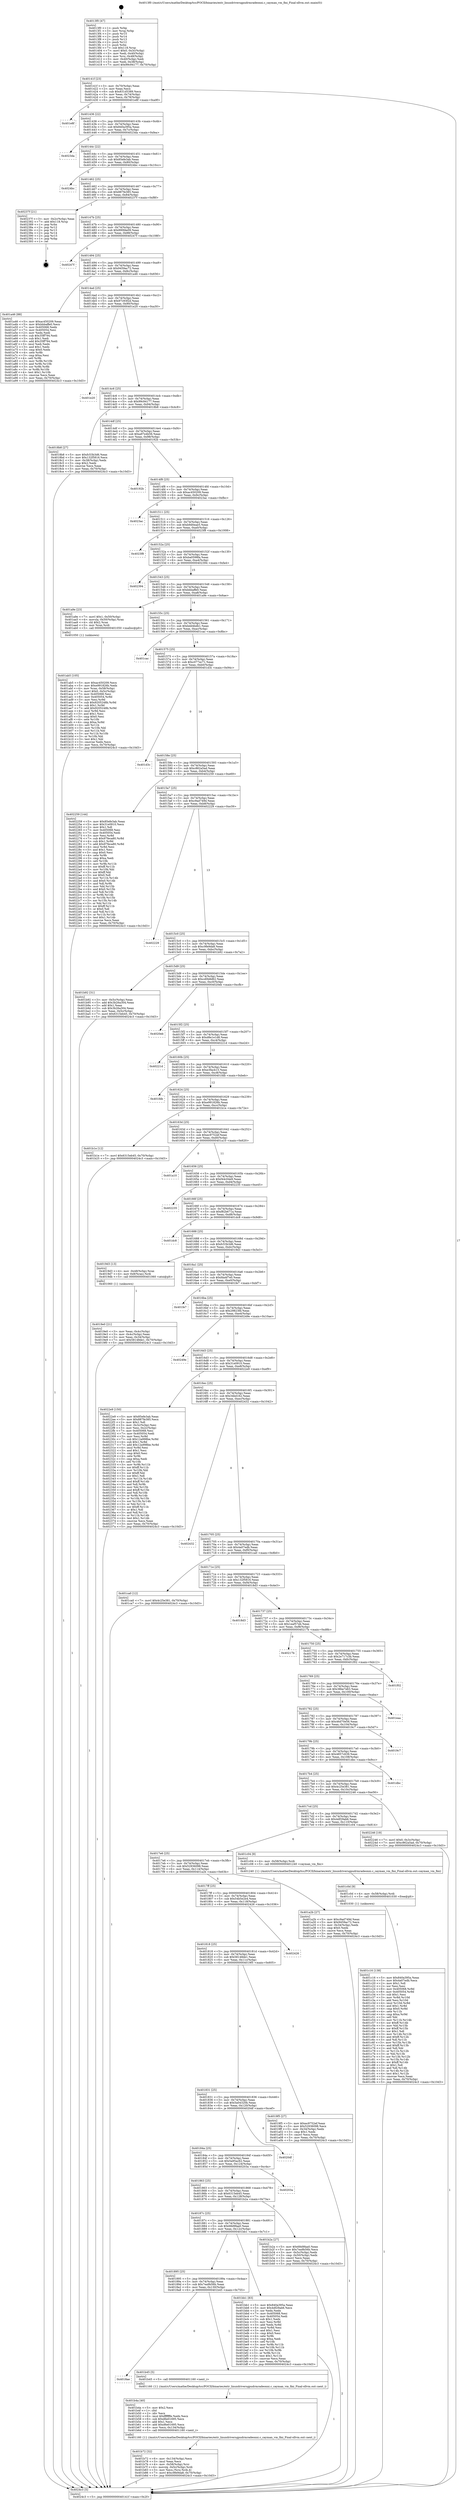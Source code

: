 digraph "0x4013f0" {
  label = "0x4013f0 (/mnt/c/Users/mathe/Desktop/tcc/POCII/binaries/extr_linuxdriversgpudrmradeonni.c_cayman_vm_fini_Final-ollvm.out::main(0))"
  labelloc = "t"
  node[shape=record]

  Entry [label="",width=0.3,height=0.3,shape=circle,fillcolor=black,style=filled]
  "0x40141f" [label="{
     0x40141f [23]\l
     | [instrs]\l
     &nbsp;&nbsp;0x40141f \<+3\>: mov -0x70(%rbp),%eax\l
     &nbsp;&nbsp;0x401422 \<+2\>: mov %eax,%ecx\l
     &nbsp;&nbsp;0x401424 \<+6\>: sub $0x831d5389,%ecx\l
     &nbsp;&nbsp;0x40142a \<+3\>: mov %eax,-0x74(%rbp)\l
     &nbsp;&nbsp;0x40142d \<+3\>: mov %ecx,-0x78(%rbp)\l
     &nbsp;&nbsp;0x401430 \<+6\>: je 0000000000401e8f \<main+0xa9f\>\l
  }"]
  "0x401e8f" [label="{
     0x401e8f\l
  }", style=dashed]
  "0x401436" [label="{
     0x401436 [22]\l
     | [instrs]\l
     &nbsp;&nbsp;0x401436 \<+5\>: jmp 000000000040143b \<main+0x4b\>\l
     &nbsp;&nbsp;0x40143b \<+3\>: mov -0x74(%rbp),%eax\l
     &nbsp;&nbsp;0x40143e \<+5\>: sub $0x840a395a,%eax\l
     &nbsp;&nbsp;0x401443 \<+3\>: mov %eax,-0x7c(%rbp)\l
     &nbsp;&nbsp;0x401446 \<+6\>: je 00000000004023da \<main+0xfea\>\l
  }"]
  Exit [label="",width=0.3,height=0.3,shape=circle,fillcolor=black,style=filled,peripheries=2]
  "0x4023da" [label="{
     0x4023da\l
  }", style=dashed]
  "0x40144c" [label="{
     0x40144c [22]\l
     | [instrs]\l
     &nbsp;&nbsp;0x40144c \<+5\>: jmp 0000000000401451 \<main+0x61\>\l
     &nbsp;&nbsp;0x401451 \<+3\>: mov -0x74(%rbp),%eax\l
     &nbsp;&nbsp;0x401454 \<+5\>: sub $0x85efe3ab,%eax\l
     &nbsp;&nbsp;0x401459 \<+3\>: mov %eax,-0x80(%rbp)\l
     &nbsp;&nbsp;0x40145c \<+6\>: je 00000000004024bc \<main+0x10cc\>\l
  }"]
  "0x401c16" [label="{
     0x401c16 [138]\l
     | [instrs]\l
     &nbsp;&nbsp;0x401c16 \<+5\>: mov $0x840a395a,%eax\l
     &nbsp;&nbsp;0x401c1b \<+5\>: mov $0x4a07edb,%ecx\l
     &nbsp;&nbsp;0x401c20 \<+2\>: mov $0x1,%dl\l
     &nbsp;&nbsp;0x401c22 \<+2\>: xor %esi,%esi\l
     &nbsp;&nbsp;0x401c24 \<+8\>: mov 0x405068,%r8d\l
     &nbsp;&nbsp;0x401c2c \<+8\>: mov 0x405054,%r9d\l
     &nbsp;&nbsp;0x401c34 \<+3\>: sub $0x1,%esi\l
     &nbsp;&nbsp;0x401c37 \<+3\>: mov %r8d,%r10d\l
     &nbsp;&nbsp;0x401c3a \<+3\>: add %esi,%r10d\l
     &nbsp;&nbsp;0x401c3d \<+4\>: imul %r10d,%r8d\l
     &nbsp;&nbsp;0x401c41 \<+4\>: and $0x1,%r8d\l
     &nbsp;&nbsp;0x401c45 \<+4\>: cmp $0x0,%r8d\l
     &nbsp;&nbsp;0x401c49 \<+4\>: sete %r11b\l
     &nbsp;&nbsp;0x401c4d \<+4\>: cmp $0xa,%r9d\l
     &nbsp;&nbsp;0x401c51 \<+3\>: setl %bl\l
     &nbsp;&nbsp;0x401c54 \<+3\>: mov %r11b,%r14b\l
     &nbsp;&nbsp;0x401c57 \<+4\>: xor $0xff,%r14b\l
     &nbsp;&nbsp;0x401c5b \<+3\>: mov %bl,%r15b\l
     &nbsp;&nbsp;0x401c5e \<+4\>: xor $0xff,%r15b\l
     &nbsp;&nbsp;0x401c62 \<+3\>: xor $0x1,%dl\l
     &nbsp;&nbsp;0x401c65 \<+3\>: mov %r14b,%r12b\l
     &nbsp;&nbsp;0x401c68 \<+4\>: and $0xff,%r12b\l
     &nbsp;&nbsp;0x401c6c \<+3\>: and %dl,%r11b\l
     &nbsp;&nbsp;0x401c6f \<+3\>: mov %r15b,%r13b\l
     &nbsp;&nbsp;0x401c72 \<+4\>: and $0xff,%r13b\l
     &nbsp;&nbsp;0x401c76 \<+2\>: and %dl,%bl\l
     &nbsp;&nbsp;0x401c78 \<+3\>: or %r11b,%r12b\l
     &nbsp;&nbsp;0x401c7b \<+3\>: or %bl,%r13b\l
     &nbsp;&nbsp;0x401c7e \<+3\>: xor %r13b,%r12b\l
     &nbsp;&nbsp;0x401c81 \<+3\>: or %r15b,%r14b\l
     &nbsp;&nbsp;0x401c84 \<+4\>: xor $0xff,%r14b\l
     &nbsp;&nbsp;0x401c88 \<+3\>: or $0x1,%dl\l
     &nbsp;&nbsp;0x401c8b \<+3\>: and %dl,%r14b\l
     &nbsp;&nbsp;0x401c8e \<+3\>: or %r14b,%r12b\l
     &nbsp;&nbsp;0x401c91 \<+4\>: test $0x1,%r12b\l
     &nbsp;&nbsp;0x401c95 \<+3\>: cmovne %ecx,%eax\l
     &nbsp;&nbsp;0x401c98 \<+3\>: mov %eax,-0x70(%rbp)\l
     &nbsp;&nbsp;0x401c9b \<+5\>: jmp 00000000004024c3 \<main+0x10d3\>\l
  }"]
  "0x4024bc" [label="{
     0x4024bc\l
  }", style=dashed]
  "0x401462" [label="{
     0x401462 [25]\l
     | [instrs]\l
     &nbsp;&nbsp;0x401462 \<+5\>: jmp 0000000000401467 \<main+0x77\>\l
     &nbsp;&nbsp;0x401467 \<+3\>: mov -0x74(%rbp),%eax\l
     &nbsp;&nbsp;0x40146a \<+5\>: sub $0x887fe385,%eax\l
     &nbsp;&nbsp;0x40146f \<+6\>: mov %eax,-0x84(%rbp)\l
     &nbsp;&nbsp;0x401475 \<+6\>: je 000000000040237f \<main+0xf8f\>\l
  }"]
  "0x401c0d" [label="{
     0x401c0d [9]\l
     | [instrs]\l
     &nbsp;&nbsp;0x401c0d \<+4\>: mov -0x58(%rbp),%rdi\l
     &nbsp;&nbsp;0x401c11 \<+5\>: call 0000000000401030 \<free@plt\>\l
     | [calls]\l
     &nbsp;&nbsp;0x401030 \{1\} (unknown)\l
  }"]
  "0x40237f" [label="{
     0x40237f [21]\l
     | [instrs]\l
     &nbsp;&nbsp;0x40237f \<+3\>: mov -0x2c(%rbp),%eax\l
     &nbsp;&nbsp;0x402382 \<+7\>: add $0x118,%rsp\l
     &nbsp;&nbsp;0x402389 \<+1\>: pop %rbx\l
     &nbsp;&nbsp;0x40238a \<+2\>: pop %r12\l
     &nbsp;&nbsp;0x40238c \<+2\>: pop %r13\l
     &nbsp;&nbsp;0x40238e \<+2\>: pop %r14\l
     &nbsp;&nbsp;0x402390 \<+2\>: pop %r15\l
     &nbsp;&nbsp;0x402392 \<+1\>: pop %rbp\l
     &nbsp;&nbsp;0x402393 \<+1\>: ret\l
  }"]
  "0x40147b" [label="{
     0x40147b [25]\l
     | [instrs]\l
     &nbsp;&nbsp;0x40147b \<+5\>: jmp 0000000000401480 \<main+0x90\>\l
     &nbsp;&nbsp;0x401480 \<+3\>: mov -0x74(%rbp),%eax\l
     &nbsp;&nbsp;0x401483 \<+5\>: sub $0x890fde09,%eax\l
     &nbsp;&nbsp;0x401488 \<+6\>: mov %eax,-0x88(%rbp)\l
     &nbsp;&nbsp;0x40148e \<+6\>: je 000000000040247f \<main+0x108f\>\l
  }"]
  "0x401b72" [label="{
     0x401b72 [32]\l
     | [instrs]\l
     &nbsp;&nbsp;0x401b72 \<+6\>: mov -0x134(%rbp),%ecx\l
     &nbsp;&nbsp;0x401b78 \<+3\>: imul %eax,%ecx\l
     &nbsp;&nbsp;0x401b7b \<+4\>: mov -0x58(%rbp),%rsi\l
     &nbsp;&nbsp;0x401b7f \<+4\>: movslq -0x5c(%rbp),%rdi\l
     &nbsp;&nbsp;0x401b83 \<+3\>: mov %ecx,(%rsi,%rdi,4)\l
     &nbsp;&nbsp;0x401b86 \<+7\>: movl $0xc9fe9da8,-0x70(%rbp)\l
     &nbsp;&nbsp;0x401b8d \<+5\>: jmp 00000000004024c3 \<main+0x10d3\>\l
  }"]
  "0x40247f" [label="{
     0x40247f\l
  }", style=dashed]
  "0x401494" [label="{
     0x401494 [25]\l
     | [instrs]\l
     &nbsp;&nbsp;0x401494 \<+5\>: jmp 0000000000401499 \<main+0xa9\>\l
     &nbsp;&nbsp;0x401499 \<+3\>: mov -0x74(%rbp),%eax\l
     &nbsp;&nbsp;0x40149c \<+5\>: sub $0x9459ac72,%eax\l
     &nbsp;&nbsp;0x4014a1 \<+6\>: mov %eax,-0x8c(%rbp)\l
     &nbsp;&nbsp;0x4014a7 \<+6\>: je 0000000000401a46 \<main+0x656\>\l
  }"]
  "0x401b4a" [label="{
     0x401b4a [40]\l
     | [instrs]\l
     &nbsp;&nbsp;0x401b4a \<+5\>: mov $0x2,%ecx\l
     &nbsp;&nbsp;0x401b4f \<+1\>: cltd\l
     &nbsp;&nbsp;0x401b50 \<+2\>: idiv %ecx\l
     &nbsp;&nbsp;0x401b52 \<+6\>: imul $0xfffffffe,%edx,%ecx\l
     &nbsp;&nbsp;0x401b58 \<+6\>: sub $0xd6e01695,%ecx\l
     &nbsp;&nbsp;0x401b5e \<+3\>: add $0x1,%ecx\l
     &nbsp;&nbsp;0x401b61 \<+6\>: add $0xd6e01695,%ecx\l
     &nbsp;&nbsp;0x401b67 \<+6\>: mov %ecx,-0x134(%rbp)\l
     &nbsp;&nbsp;0x401b6d \<+5\>: call 0000000000401160 \<next_i\>\l
     | [calls]\l
     &nbsp;&nbsp;0x401160 \{1\} (/mnt/c/Users/mathe/Desktop/tcc/POCII/binaries/extr_linuxdriversgpudrmradeonni.c_cayman_vm_fini_Final-ollvm.out::next_i)\l
  }"]
  "0x401a46" [label="{
     0x401a46 [88]\l
     | [instrs]\l
     &nbsp;&nbsp;0x401a46 \<+5\>: mov $0xac450209,%eax\l
     &nbsp;&nbsp;0x401a4b \<+5\>: mov $0xbbbaffe0,%ecx\l
     &nbsp;&nbsp;0x401a50 \<+7\>: mov 0x405068,%edx\l
     &nbsp;&nbsp;0x401a57 \<+7\>: mov 0x405054,%esi\l
     &nbsp;&nbsp;0x401a5e \<+2\>: mov %edx,%edi\l
     &nbsp;&nbsp;0x401a60 \<+6\>: sub $0x35ff794,%edi\l
     &nbsp;&nbsp;0x401a66 \<+3\>: sub $0x1,%edi\l
     &nbsp;&nbsp;0x401a69 \<+6\>: add $0x35ff794,%edi\l
     &nbsp;&nbsp;0x401a6f \<+3\>: imul %edi,%edx\l
     &nbsp;&nbsp;0x401a72 \<+3\>: and $0x1,%edx\l
     &nbsp;&nbsp;0x401a75 \<+3\>: cmp $0x0,%edx\l
     &nbsp;&nbsp;0x401a78 \<+4\>: sete %r8b\l
     &nbsp;&nbsp;0x401a7c \<+3\>: cmp $0xa,%esi\l
     &nbsp;&nbsp;0x401a7f \<+4\>: setl %r9b\l
     &nbsp;&nbsp;0x401a83 \<+3\>: mov %r8b,%r10b\l
     &nbsp;&nbsp;0x401a86 \<+3\>: and %r9b,%r10b\l
     &nbsp;&nbsp;0x401a89 \<+3\>: xor %r9b,%r8b\l
     &nbsp;&nbsp;0x401a8c \<+3\>: or %r8b,%r10b\l
     &nbsp;&nbsp;0x401a8f \<+4\>: test $0x1,%r10b\l
     &nbsp;&nbsp;0x401a93 \<+3\>: cmovne %ecx,%eax\l
     &nbsp;&nbsp;0x401a96 \<+3\>: mov %eax,-0x70(%rbp)\l
     &nbsp;&nbsp;0x401a99 \<+5\>: jmp 00000000004024c3 \<main+0x10d3\>\l
  }"]
  "0x4014ad" [label="{
     0x4014ad [25]\l
     | [instrs]\l
     &nbsp;&nbsp;0x4014ad \<+5\>: jmp 00000000004014b2 \<main+0xc2\>\l
     &nbsp;&nbsp;0x4014b2 \<+3\>: mov -0x74(%rbp),%eax\l
     &nbsp;&nbsp;0x4014b5 \<+5\>: sub $0x97c93f2d,%eax\l
     &nbsp;&nbsp;0x4014ba \<+6\>: mov %eax,-0x90(%rbp)\l
     &nbsp;&nbsp;0x4014c0 \<+6\>: je 0000000000401e20 \<main+0xa30\>\l
  }"]
  "0x4018ae" [label="{
     0x4018ae\l
  }", style=dashed]
  "0x401e20" [label="{
     0x401e20\l
  }", style=dashed]
  "0x4014c6" [label="{
     0x4014c6 [25]\l
     | [instrs]\l
     &nbsp;&nbsp;0x4014c6 \<+5\>: jmp 00000000004014cb \<main+0xdb\>\l
     &nbsp;&nbsp;0x4014cb \<+3\>: mov -0x74(%rbp),%eax\l
     &nbsp;&nbsp;0x4014ce \<+5\>: sub $0x99c94177,%eax\l
     &nbsp;&nbsp;0x4014d3 \<+6\>: mov %eax,-0x94(%rbp)\l
     &nbsp;&nbsp;0x4014d9 \<+6\>: je 00000000004018b8 \<main+0x4c8\>\l
  }"]
  "0x401b45" [label="{
     0x401b45 [5]\l
     | [instrs]\l
     &nbsp;&nbsp;0x401b45 \<+5\>: call 0000000000401160 \<next_i\>\l
     | [calls]\l
     &nbsp;&nbsp;0x401160 \{1\} (/mnt/c/Users/mathe/Desktop/tcc/POCII/binaries/extr_linuxdriversgpudrmradeonni.c_cayman_vm_fini_Final-ollvm.out::next_i)\l
  }"]
  "0x4018b8" [label="{
     0x4018b8 [27]\l
     | [instrs]\l
     &nbsp;&nbsp;0x4018b8 \<+5\>: mov $0xfc53b3d6,%eax\l
     &nbsp;&nbsp;0x4018bd \<+5\>: mov $0x132f5816,%ecx\l
     &nbsp;&nbsp;0x4018c2 \<+3\>: mov -0x38(%rbp),%edx\l
     &nbsp;&nbsp;0x4018c5 \<+3\>: cmp $0x2,%edx\l
     &nbsp;&nbsp;0x4018c8 \<+3\>: cmovne %ecx,%eax\l
     &nbsp;&nbsp;0x4018cb \<+3\>: mov %eax,-0x70(%rbp)\l
     &nbsp;&nbsp;0x4018ce \<+5\>: jmp 00000000004024c3 \<main+0x10d3\>\l
  }"]
  "0x4014df" [label="{
     0x4014df [25]\l
     | [instrs]\l
     &nbsp;&nbsp;0x4014df \<+5\>: jmp 00000000004014e4 \<main+0xf4\>\l
     &nbsp;&nbsp;0x4014e4 \<+3\>: mov -0x74(%rbp),%eax\l
     &nbsp;&nbsp;0x4014e7 \<+5\>: sub $0xa97e4b56,%eax\l
     &nbsp;&nbsp;0x4014ec \<+6\>: mov %eax,-0x98(%rbp)\l
     &nbsp;&nbsp;0x4014f2 \<+6\>: je 000000000040192b \<main+0x53b\>\l
  }"]
  "0x4024c3" [label="{
     0x4024c3 [5]\l
     | [instrs]\l
     &nbsp;&nbsp;0x4024c3 \<+5\>: jmp 000000000040141f \<main+0x2f\>\l
  }"]
  "0x4013f0" [label="{
     0x4013f0 [47]\l
     | [instrs]\l
     &nbsp;&nbsp;0x4013f0 \<+1\>: push %rbp\l
     &nbsp;&nbsp;0x4013f1 \<+3\>: mov %rsp,%rbp\l
     &nbsp;&nbsp;0x4013f4 \<+2\>: push %r15\l
     &nbsp;&nbsp;0x4013f6 \<+2\>: push %r14\l
     &nbsp;&nbsp;0x4013f8 \<+2\>: push %r13\l
     &nbsp;&nbsp;0x4013fa \<+2\>: push %r12\l
     &nbsp;&nbsp;0x4013fc \<+1\>: push %rbx\l
     &nbsp;&nbsp;0x4013fd \<+7\>: sub $0x118,%rsp\l
     &nbsp;&nbsp;0x401404 \<+7\>: movl $0x0,-0x3c(%rbp)\l
     &nbsp;&nbsp;0x40140b \<+3\>: mov %edi,-0x40(%rbp)\l
     &nbsp;&nbsp;0x40140e \<+4\>: mov %rsi,-0x48(%rbp)\l
     &nbsp;&nbsp;0x401412 \<+3\>: mov -0x40(%rbp),%edi\l
     &nbsp;&nbsp;0x401415 \<+3\>: mov %edi,-0x38(%rbp)\l
     &nbsp;&nbsp;0x401418 \<+7\>: movl $0x99c94177,-0x70(%rbp)\l
  }"]
  "0x401895" [label="{
     0x401895 [25]\l
     | [instrs]\l
     &nbsp;&nbsp;0x401895 \<+5\>: jmp 000000000040189a \<main+0x4aa\>\l
     &nbsp;&nbsp;0x40189a \<+3\>: mov -0x74(%rbp),%eax\l
     &nbsp;&nbsp;0x40189d \<+5\>: sub $0x7ea9b56b,%eax\l
     &nbsp;&nbsp;0x4018a2 \<+6\>: mov %eax,-0x130(%rbp)\l
     &nbsp;&nbsp;0x4018a8 \<+6\>: je 0000000000401b45 \<main+0x755\>\l
  }"]
  "0x40192b" [label="{
     0x40192b\l
  }", style=dashed]
  "0x4014f8" [label="{
     0x4014f8 [25]\l
     | [instrs]\l
     &nbsp;&nbsp;0x4014f8 \<+5\>: jmp 00000000004014fd \<main+0x10d\>\l
     &nbsp;&nbsp;0x4014fd \<+3\>: mov -0x74(%rbp),%eax\l
     &nbsp;&nbsp;0x401500 \<+5\>: sub $0xac450209,%eax\l
     &nbsp;&nbsp;0x401505 \<+6\>: mov %eax,-0x9c(%rbp)\l
     &nbsp;&nbsp;0x40150b \<+6\>: je 00000000004023ac \<main+0xfbc\>\l
  }"]
  "0x401bb1" [label="{
     0x401bb1 [83]\l
     | [instrs]\l
     &nbsp;&nbsp;0x401bb1 \<+5\>: mov $0x840a395a,%eax\l
     &nbsp;&nbsp;0x401bb6 \<+5\>: mov $0x4df29ab6,%ecx\l
     &nbsp;&nbsp;0x401bbb \<+2\>: xor %edx,%edx\l
     &nbsp;&nbsp;0x401bbd \<+7\>: mov 0x405068,%esi\l
     &nbsp;&nbsp;0x401bc4 \<+7\>: mov 0x405054,%edi\l
     &nbsp;&nbsp;0x401bcb \<+3\>: sub $0x1,%edx\l
     &nbsp;&nbsp;0x401bce \<+3\>: mov %esi,%r8d\l
     &nbsp;&nbsp;0x401bd1 \<+3\>: add %edx,%r8d\l
     &nbsp;&nbsp;0x401bd4 \<+4\>: imul %r8d,%esi\l
     &nbsp;&nbsp;0x401bd8 \<+3\>: and $0x1,%esi\l
     &nbsp;&nbsp;0x401bdb \<+3\>: cmp $0x0,%esi\l
     &nbsp;&nbsp;0x401bde \<+4\>: sete %r9b\l
     &nbsp;&nbsp;0x401be2 \<+3\>: cmp $0xa,%edi\l
     &nbsp;&nbsp;0x401be5 \<+4\>: setl %r10b\l
     &nbsp;&nbsp;0x401be9 \<+3\>: mov %r9b,%r11b\l
     &nbsp;&nbsp;0x401bec \<+3\>: and %r10b,%r11b\l
     &nbsp;&nbsp;0x401bef \<+3\>: xor %r10b,%r9b\l
     &nbsp;&nbsp;0x401bf2 \<+3\>: or %r9b,%r11b\l
     &nbsp;&nbsp;0x401bf5 \<+4\>: test $0x1,%r11b\l
     &nbsp;&nbsp;0x401bf9 \<+3\>: cmovne %ecx,%eax\l
     &nbsp;&nbsp;0x401bfc \<+3\>: mov %eax,-0x70(%rbp)\l
     &nbsp;&nbsp;0x401bff \<+5\>: jmp 00000000004024c3 \<main+0x10d3\>\l
  }"]
  "0x4023ac" [label="{
     0x4023ac\l
  }", style=dashed]
  "0x401511" [label="{
     0x401511 [25]\l
     | [instrs]\l
     &nbsp;&nbsp;0x401511 \<+5\>: jmp 0000000000401516 \<main+0x126\>\l
     &nbsp;&nbsp;0x401516 \<+3\>: mov -0x74(%rbp),%eax\l
     &nbsp;&nbsp;0x401519 \<+5\>: sub $0xb9d0eae5,%eax\l
     &nbsp;&nbsp;0x40151e \<+6\>: mov %eax,-0xa0(%rbp)\l
     &nbsp;&nbsp;0x401524 \<+6\>: je 00000000004023f8 \<main+0x1008\>\l
  }"]
  "0x40187c" [label="{
     0x40187c [25]\l
     | [instrs]\l
     &nbsp;&nbsp;0x40187c \<+5\>: jmp 0000000000401881 \<main+0x491\>\l
     &nbsp;&nbsp;0x401881 \<+3\>: mov -0x74(%rbp),%eax\l
     &nbsp;&nbsp;0x401884 \<+5\>: sub $0x68d9faa0,%eax\l
     &nbsp;&nbsp;0x401889 \<+6\>: mov %eax,-0x12c(%rbp)\l
     &nbsp;&nbsp;0x40188f \<+6\>: je 0000000000401bb1 \<main+0x7c1\>\l
  }"]
  "0x4023f8" [label="{
     0x4023f8\l
  }", style=dashed]
  "0x40152a" [label="{
     0x40152a [25]\l
     | [instrs]\l
     &nbsp;&nbsp;0x40152a \<+5\>: jmp 000000000040152f \<main+0x13f\>\l
     &nbsp;&nbsp;0x40152f \<+3\>: mov -0x74(%rbp),%eax\l
     &nbsp;&nbsp;0x401532 \<+5\>: sub $0xba0598fa,%eax\l
     &nbsp;&nbsp;0x401537 \<+6\>: mov %eax,-0xa4(%rbp)\l
     &nbsp;&nbsp;0x40153d \<+6\>: je 0000000000402394 \<main+0xfa4\>\l
  }"]
  "0x401b2a" [label="{
     0x401b2a [27]\l
     | [instrs]\l
     &nbsp;&nbsp;0x401b2a \<+5\>: mov $0x68d9faa0,%eax\l
     &nbsp;&nbsp;0x401b2f \<+5\>: mov $0x7ea9b56b,%ecx\l
     &nbsp;&nbsp;0x401b34 \<+3\>: mov -0x5c(%rbp),%edx\l
     &nbsp;&nbsp;0x401b37 \<+3\>: cmp -0x50(%rbp),%edx\l
     &nbsp;&nbsp;0x401b3a \<+3\>: cmovl %ecx,%eax\l
     &nbsp;&nbsp;0x401b3d \<+3\>: mov %eax,-0x70(%rbp)\l
     &nbsp;&nbsp;0x401b40 \<+5\>: jmp 00000000004024c3 \<main+0x10d3\>\l
  }"]
  "0x402394" [label="{
     0x402394\l
  }", style=dashed]
  "0x401543" [label="{
     0x401543 [25]\l
     | [instrs]\l
     &nbsp;&nbsp;0x401543 \<+5\>: jmp 0000000000401548 \<main+0x158\>\l
     &nbsp;&nbsp;0x401548 \<+3\>: mov -0x74(%rbp),%eax\l
     &nbsp;&nbsp;0x40154b \<+5\>: sub $0xbbbaffe0,%eax\l
     &nbsp;&nbsp;0x401550 \<+6\>: mov %eax,-0xa8(%rbp)\l
     &nbsp;&nbsp;0x401556 \<+6\>: je 0000000000401a9e \<main+0x6ae\>\l
  }"]
  "0x401863" [label="{
     0x401863 [25]\l
     | [instrs]\l
     &nbsp;&nbsp;0x401863 \<+5\>: jmp 0000000000401868 \<main+0x478\>\l
     &nbsp;&nbsp;0x401868 \<+3\>: mov -0x74(%rbp),%eax\l
     &nbsp;&nbsp;0x40186b \<+5\>: sub $0x6315eb45,%eax\l
     &nbsp;&nbsp;0x401870 \<+6\>: mov %eax,-0x128(%rbp)\l
     &nbsp;&nbsp;0x401876 \<+6\>: je 0000000000401b2a \<main+0x73a\>\l
  }"]
  "0x401a9e" [label="{
     0x401a9e [23]\l
     | [instrs]\l
     &nbsp;&nbsp;0x401a9e \<+7\>: movl $0x1,-0x50(%rbp)\l
     &nbsp;&nbsp;0x401aa5 \<+4\>: movslq -0x50(%rbp),%rax\l
     &nbsp;&nbsp;0x401aa9 \<+4\>: shl $0x2,%rax\l
     &nbsp;&nbsp;0x401aad \<+3\>: mov %rax,%rdi\l
     &nbsp;&nbsp;0x401ab0 \<+5\>: call 0000000000401050 \<malloc@plt\>\l
     | [calls]\l
     &nbsp;&nbsp;0x401050 \{1\} (unknown)\l
  }"]
  "0x40155c" [label="{
     0x40155c [25]\l
     | [instrs]\l
     &nbsp;&nbsp;0x40155c \<+5\>: jmp 0000000000401561 \<main+0x171\>\l
     &nbsp;&nbsp;0x401561 \<+3\>: mov -0x74(%rbp),%eax\l
     &nbsp;&nbsp;0x401564 \<+5\>: sub $0xbdd4bdb1,%eax\l
     &nbsp;&nbsp;0x401569 \<+6\>: mov %eax,-0xac(%rbp)\l
     &nbsp;&nbsp;0x40156f \<+6\>: je 0000000000401cac \<main+0x8bc\>\l
  }"]
  "0x40203a" [label="{
     0x40203a\l
  }", style=dashed]
  "0x401cac" [label="{
     0x401cac\l
  }", style=dashed]
  "0x401575" [label="{
     0x401575 [25]\l
     | [instrs]\l
     &nbsp;&nbsp;0x401575 \<+5\>: jmp 000000000040157a \<main+0x18a\>\l
     &nbsp;&nbsp;0x40157a \<+3\>: mov -0x74(%rbp),%eax\l
     &nbsp;&nbsp;0x40157d \<+5\>: sub $0xc077ec71,%eax\l
     &nbsp;&nbsp;0x401582 \<+6\>: mov %eax,-0xb0(%rbp)\l
     &nbsp;&nbsp;0x401588 \<+6\>: je 0000000000401d3c \<main+0x94c\>\l
  }"]
  "0x40184a" [label="{
     0x40184a [25]\l
     | [instrs]\l
     &nbsp;&nbsp;0x40184a \<+5\>: jmp 000000000040184f \<main+0x45f\>\l
     &nbsp;&nbsp;0x40184f \<+3\>: mov -0x74(%rbp),%eax\l
     &nbsp;&nbsp;0x401852 \<+5\>: sub $0x5a95ac62,%eax\l
     &nbsp;&nbsp;0x401857 \<+6\>: mov %eax,-0x124(%rbp)\l
     &nbsp;&nbsp;0x40185d \<+6\>: je 000000000040203a \<main+0xc4a\>\l
  }"]
  "0x401d3c" [label="{
     0x401d3c\l
  }", style=dashed]
  "0x40158e" [label="{
     0x40158e [25]\l
     | [instrs]\l
     &nbsp;&nbsp;0x40158e \<+5\>: jmp 0000000000401593 \<main+0x1a3\>\l
     &nbsp;&nbsp;0x401593 \<+3\>: mov -0x74(%rbp),%eax\l
     &nbsp;&nbsp;0x401596 \<+5\>: sub $0xc862a5ad,%eax\l
     &nbsp;&nbsp;0x40159b \<+6\>: mov %eax,-0xb4(%rbp)\l
     &nbsp;&nbsp;0x4015a1 \<+6\>: je 0000000000402259 \<main+0xe69\>\l
  }"]
  "0x4020df" [label="{
     0x4020df\l
  }", style=dashed]
  "0x402259" [label="{
     0x402259 [144]\l
     | [instrs]\l
     &nbsp;&nbsp;0x402259 \<+5\>: mov $0x85efe3ab,%eax\l
     &nbsp;&nbsp;0x40225e \<+5\>: mov $0x31e0910,%ecx\l
     &nbsp;&nbsp;0x402263 \<+2\>: mov $0x1,%dl\l
     &nbsp;&nbsp;0x402265 \<+7\>: mov 0x405068,%esi\l
     &nbsp;&nbsp;0x40226c \<+7\>: mov 0x405054,%edi\l
     &nbsp;&nbsp;0x402273 \<+3\>: mov %esi,%r8d\l
     &nbsp;&nbsp;0x402276 \<+7\>: sub $0x97feca80,%r8d\l
     &nbsp;&nbsp;0x40227d \<+4\>: sub $0x1,%r8d\l
     &nbsp;&nbsp;0x402281 \<+7\>: add $0x97feca80,%r8d\l
     &nbsp;&nbsp;0x402288 \<+4\>: imul %r8d,%esi\l
     &nbsp;&nbsp;0x40228c \<+3\>: and $0x1,%esi\l
     &nbsp;&nbsp;0x40228f \<+3\>: cmp $0x0,%esi\l
     &nbsp;&nbsp;0x402292 \<+4\>: sete %r9b\l
     &nbsp;&nbsp;0x402296 \<+3\>: cmp $0xa,%edi\l
     &nbsp;&nbsp;0x402299 \<+4\>: setl %r10b\l
     &nbsp;&nbsp;0x40229d \<+3\>: mov %r9b,%r11b\l
     &nbsp;&nbsp;0x4022a0 \<+4\>: xor $0xff,%r11b\l
     &nbsp;&nbsp;0x4022a4 \<+3\>: mov %r10b,%bl\l
     &nbsp;&nbsp;0x4022a7 \<+3\>: xor $0xff,%bl\l
     &nbsp;&nbsp;0x4022aa \<+3\>: xor $0x0,%dl\l
     &nbsp;&nbsp;0x4022ad \<+3\>: mov %r11b,%r14b\l
     &nbsp;&nbsp;0x4022b0 \<+4\>: and $0x0,%r14b\l
     &nbsp;&nbsp;0x4022b4 \<+3\>: and %dl,%r9b\l
     &nbsp;&nbsp;0x4022b7 \<+3\>: mov %bl,%r15b\l
     &nbsp;&nbsp;0x4022ba \<+4\>: and $0x0,%r15b\l
     &nbsp;&nbsp;0x4022be \<+3\>: and %dl,%r10b\l
     &nbsp;&nbsp;0x4022c1 \<+3\>: or %r9b,%r14b\l
     &nbsp;&nbsp;0x4022c4 \<+3\>: or %r10b,%r15b\l
     &nbsp;&nbsp;0x4022c7 \<+3\>: xor %r15b,%r14b\l
     &nbsp;&nbsp;0x4022ca \<+3\>: or %bl,%r11b\l
     &nbsp;&nbsp;0x4022cd \<+4\>: xor $0xff,%r11b\l
     &nbsp;&nbsp;0x4022d1 \<+3\>: or $0x0,%dl\l
     &nbsp;&nbsp;0x4022d4 \<+3\>: and %dl,%r11b\l
     &nbsp;&nbsp;0x4022d7 \<+3\>: or %r11b,%r14b\l
     &nbsp;&nbsp;0x4022da \<+4\>: test $0x1,%r14b\l
     &nbsp;&nbsp;0x4022de \<+3\>: cmovne %ecx,%eax\l
     &nbsp;&nbsp;0x4022e1 \<+3\>: mov %eax,-0x70(%rbp)\l
     &nbsp;&nbsp;0x4022e4 \<+5\>: jmp 00000000004024c3 \<main+0x10d3\>\l
  }"]
  "0x4015a7" [label="{
     0x4015a7 [25]\l
     | [instrs]\l
     &nbsp;&nbsp;0x4015a7 \<+5\>: jmp 00000000004015ac \<main+0x1bc\>\l
     &nbsp;&nbsp;0x4015ac \<+3\>: mov -0x74(%rbp),%eax\l
     &nbsp;&nbsp;0x4015af \<+5\>: sub $0xc9ad749d,%eax\l
     &nbsp;&nbsp;0x4015b4 \<+6\>: mov %eax,-0xb8(%rbp)\l
     &nbsp;&nbsp;0x4015ba \<+6\>: je 0000000000402229 \<main+0xe39\>\l
  }"]
  "0x401ab5" [label="{
     0x401ab5 [105]\l
     | [instrs]\l
     &nbsp;&nbsp;0x401ab5 \<+5\>: mov $0xac450209,%ecx\l
     &nbsp;&nbsp;0x401aba \<+5\>: mov $0xe991826b,%edx\l
     &nbsp;&nbsp;0x401abf \<+4\>: mov %rax,-0x58(%rbp)\l
     &nbsp;&nbsp;0x401ac3 \<+7\>: movl $0x0,-0x5c(%rbp)\l
     &nbsp;&nbsp;0x401aca \<+7\>: mov 0x405068,%esi\l
     &nbsp;&nbsp;0x401ad1 \<+8\>: mov 0x405054,%r8d\l
     &nbsp;&nbsp;0x401ad9 \<+3\>: mov %esi,%r9d\l
     &nbsp;&nbsp;0x401adc \<+7\>: sub $0x9205248b,%r9d\l
     &nbsp;&nbsp;0x401ae3 \<+4\>: sub $0x1,%r9d\l
     &nbsp;&nbsp;0x401ae7 \<+7\>: add $0x9205248b,%r9d\l
     &nbsp;&nbsp;0x401aee \<+4\>: imul %r9d,%esi\l
     &nbsp;&nbsp;0x401af2 \<+3\>: and $0x1,%esi\l
     &nbsp;&nbsp;0x401af5 \<+3\>: cmp $0x0,%esi\l
     &nbsp;&nbsp;0x401af8 \<+4\>: sete %r10b\l
     &nbsp;&nbsp;0x401afc \<+4\>: cmp $0xa,%r8d\l
     &nbsp;&nbsp;0x401b00 \<+4\>: setl %r11b\l
     &nbsp;&nbsp;0x401b04 \<+3\>: mov %r10b,%bl\l
     &nbsp;&nbsp;0x401b07 \<+3\>: and %r11b,%bl\l
     &nbsp;&nbsp;0x401b0a \<+3\>: xor %r11b,%r10b\l
     &nbsp;&nbsp;0x401b0d \<+3\>: or %r10b,%bl\l
     &nbsp;&nbsp;0x401b10 \<+3\>: test $0x1,%bl\l
     &nbsp;&nbsp;0x401b13 \<+3\>: cmovne %edx,%ecx\l
     &nbsp;&nbsp;0x401b16 \<+3\>: mov %ecx,-0x70(%rbp)\l
     &nbsp;&nbsp;0x401b19 \<+5\>: jmp 00000000004024c3 \<main+0x10d3\>\l
  }"]
  "0x402229" [label="{
     0x402229\l
  }", style=dashed]
  "0x4015c0" [label="{
     0x4015c0 [25]\l
     | [instrs]\l
     &nbsp;&nbsp;0x4015c0 \<+5\>: jmp 00000000004015c5 \<main+0x1d5\>\l
     &nbsp;&nbsp;0x4015c5 \<+3\>: mov -0x74(%rbp),%eax\l
     &nbsp;&nbsp;0x4015c8 \<+5\>: sub $0xc9fe9da8,%eax\l
     &nbsp;&nbsp;0x4015cd \<+6\>: mov %eax,-0xbc(%rbp)\l
     &nbsp;&nbsp;0x4015d3 \<+6\>: je 0000000000401b92 \<main+0x7a2\>\l
  }"]
  "0x401831" [label="{
     0x401831 [25]\l
     | [instrs]\l
     &nbsp;&nbsp;0x401831 \<+5\>: jmp 0000000000401836 \<main+0x446\>\l
     &nbsp;&nbsp;0x401836 \<+3\>: mov -0x74(%rbp),%eax\l
     &nbsp;&nbsp;0x401839 \<+5\>: sub $0x5a04320b,%eax\l
     &nbsp;&nbsp;0x40183e \<+6\>: mov %eax,-0x120(%rbp)\l
     &nbsp;&nbsp;0x401844 \<+6\>: je 00000000004020df \<main+0xcef\>\l
  }"]
  "0x401b92" [label="{
     0x401b92 [31]\l
     | [instrs]\l
     &nbsp;&nbsp;0x401b92 \<+3\>: mov -0x5c(%rbp),%eax\l
     &nbsp;&nbsp;0x401b95 \<+5\>: add $0x3b26a304,%eax\l
     &nbsp;&nbsp;0x401b9a \<+3\>: add $0x1,%eax\l
     &nbsp;&nbsp;0x401b9d \<+5\>: sub $0x3b26a304,%eax\l
     &nbsp;&nbsp;0x401ba2 \<+3\>: mov %eax,-0x5c(%rbp)\l
     &nbsp;&nbsp;0x401ba5 \<+7\>: movl $0x6315eb45,-0x70(%rbp)\l
     &nbsp;&nbsp;0x401bac \<+5\>: jmp 00000000004024c3 \<main+0x10d3\>\l
  }"]
  "0x4015d9" [label="{
     0x4015d9 [25]\l
     | [instrs]\l
     &nbsp;&nbsp;0x4015d9 \<+5\>: jmp 00000000004015de \<main+0x1ee\>\l
     &nbsp;&nbsp;0x4015de \<+3\>: mov -0x74(%rbp),%eax\l
     &nbsp;&nbsp;0x4015e1 \<+5\>: sub $0xcd0b8d62,%eax\l
     &nbsp;&nbsp;0x4015e6 \<+6\>: mov %eax,-0xc0(%rbp)\l
     &nbsp;&nbsp;0x4015ec \<+6\>: je 00000000004020eb \<main+0xcfb\>\l
  }"]
  "0x4019f5" [label="{
     0x4019f5 [27]\l
     | [instrs]\l
     &nbsp;&nbsp;0x4019f5 \<+5\>: mov $0xec9752ef,%eax\l
     &nbsp;&nbsp;0x4019fa \<+5\>: mov $0x52936098,%ecx\l
     &nbsp;&nbsp;0x4019ff \<+3\>: mov -0x34(%rbp),%edx\l
     &nbsp;&nbsp;0x401a02 \<+3\>: cmp $0x1,%edx\l
     &nbsp;&nbsp;0x401a05 \<+3\>: cmovl %ecx,%eax\l
     &nbsp;&nbsp;0x401a08 \<+3\>: mov %eax,-0x70(%rbp)\l
     &nbsp;&nbsp;0x401a0b \<+5\>: jmp 00000000004024c3 \<main+0x10d3\>\l
  }"]
  "0x4020eb" [label="{
     0x4020eb\l
  }", style=dashed]
  "0x4015f2" [label="{
     0x4015f2 [25]\l
     | [instrs]\l
     &nbsp;&nbsp;0x4015f2 \<+5\>: jmp 00000000004015f7 \<main+0x207\>\l
     &nbsp;&nbsp;0x4015f7 \<+3\>: mov -0x74(%rbp),%eax\l
     &nbsp;&nbsp;0x4015fa \<+5\>: sub $0xd8e1e1d8,%eax\l
     &nbsp;&nbsp;0x4015ff \<+6\>: mov %eax,-0xc4(%rbp)\l
     &nbsp;&nbsp;0x401605 \<+6\>: je 000000000040221d \<main+0xe2d\>\l
  }"]
  "0x401818" [label="{
     0x401818 [25]\l
     | [instrs]\l
     &nbsp;&nbsp;0x401818 \<+5\>: jmp 000000000040181d \<main+0x42d\>\l
     &nbsp;&nbsp;0x40181d \<+3\>: mov -0x74(%rbp),%eax\l
     &nbsp;&nbsp;0x401820 \<+5\>: sub $0x58148de1,%eax\l
     &nbsp;&nbsp;0x401825 \<+6\>: mov %eax,-0x11c(%rbp)\l
     &nbsp;&nbsp;0x40182b \<+6\>: je 00000000004019f5 \<main+0x605\>\l
  }"]
  "0x40221d" [label="{
     0x40221d\l
  }", style=dashed]
  "0x40160b" [label="{
     0x40160b [25]\l
     | [instrs]\l
     &nbsp;&nbsp;0x40160b \<+5\>: jmp 0000000000401610 \<main+0x220\>\l
     &nbsp;&nbsp;0x401610 \<+3\>: mov -0x74(%rbp),%eax\l
     &nbsp;&nbsp;0x401613 \<+5\>: sub $0xe3facb15,%eax\l
     &nbsp;&nbsp;0x401618 \<+6\>: mov %eax,-0xc8(%rbp)\l
     &nbsp;&nbsp;0x40161e \<+6\>: je 0000000000401fdb \<main+0xbeb\>\l
  }"]
  "0x402426" [label="{
     0x402426\l
  }", style=dashed]
  "0x401fdb" [label="{
     0x401fdb\l
  }", style=dashed]
  "0x401624" [label="{
     0x401624 [25]\l
     | [instrs]\l
     &nbsp;&nbsp;0x401624 \<+5\>: jmp 0000000000401629 \<main+0x239\>\l
     &nbsp;&nbsp;0x401629 \<+3\>: mov -0x74(%rbp),%eax\l
     &nbsp;&nbsp;0x40162c \<+5\>: sub $0xe991826b,%eax\l
     &nbsp;&nbsp;0x401631 \<+6\>: mov %eax,-0xcc(%rbp)\l
     &nbsp;&nbsp;0x401637 \<+6\>: je 0000000000401b1e \<main+0x72e\>\l
  }"]
  "0x4017ff" [label="{
     0x4017ff [25]\l
     | [instrs]\l
     &nbsp;&nbsp;0x4017ff \<+5\>: jmp 0000000000401804 \<main+0x414\>\l
     &nbsp;&nbsp;0x401804 \<+3\>: mov -0x74(%rbp),%eax\l
     &nbsp;&nbsp;0x401807 \<+5\>: sub $0x54b5e2e4,%eax\l
     &nbsp;&nbsp;0x40180c \<+6\>: mov %eax,-0x118(%rbp)\l
     &nbsp;&nbsp;0x401812 \<+6\>: je 0000000000402426 \<main+0x1036\>\l
  }"]
  "0x401b1e" [label="{
     0x401b1e [12]\l
     | [instrs]\l
     &nbsp;&nbsp;0x401b1e \<+7\>: movl $0x6315eb45,-0x70(%rbp)\l
     &nbsp;&nbsp;0x401b25 \<+5\>: jmp 00000000004024c3 \<main+0x10d3\>\l
  }"]
  "0x40163d" [label="{
     0x40163d [25]\l
     | [instrs]\l
     &nbsp;&nbsp;0x40163d \<+5\>: jmp 0000000000401642 \<main+0x252\>\l
     &nbsp;&nbsp;0x401642 \<+3\>: mov -0x74(%rbp),%eax\l
     &nbsp;&nbsp;0x401645 \<+5\>: sub $0xec9752ef,%eax\l
     &nbsp;&nbsp;0x40164a \<+6\>: mov %eax,-0xd0(%rbp)\l
     &nbsp;&nbsp;0x401650 \<+6\>: je 0000000000401a10 \<main+0x620\>\l
  }"]
  "0x401a2b" [label="{
     0x401a2b [27]\l
     | [instrs]\l
     &nbsp;&nbsp;0x401a2b \<+5\>: mov $0xc9ad749d,%eax\l
     &nbsp;&nbsp;0x401a30 \<+5\>: mov $0x9459ac72,%ecx\l
     &nbsp;&nbsp;0x401a35 \<+3\>: mov -0x34(%rbp),%edx\l
     &nbsp;&nbsp;0x401a38 \<+3\>: cmp $0x0,%edx\l
     &nbsp;&nbsp;0x401a3b \<+3\>: cmove %ecx,%eax\l
     &nbsp;&nbsp;0x401a3e \<+3\>: mov %eax,-0x70(%rbp)\l
     &nbsp;&nbsp;0x401a41 \<+5\>: jmp 00000000004024c3 \<main+0x10d3\>\l
  }"]
  "0x401a10" [label="{
     0x401a10\l
  }", style=dashed]
  "0x401656" [label="{
     0x401656 [25]\l
     | [instrs]\l
     &nbsp;&nbsp;0x401656 \<+5\>: jmp 000000000040165b \<main+0x26b\>\l
     &nbsp;&nbsp;0x40165b \<+3\>: mov -0x74(%rbp),%eax\l
     &nbsp;&nbsp;0x40165e \<+5\>: sub $0xf44c04e9,%eax\l
     &nbsp;&nbsp;0x401663 \<+6\>: mov %eax,-0xd4(%rbp)\l
     &nbsp;&nbsp;0x401669 \<+6\>: je 0000000000402235 \<main+0xe45\>\l
  }"]
  "0x4017e6" [label="{
     0x4017e6 [25]\l
     | [instrs]\l
     &nbsp;&nbsp;0x4017e6 \<+5\>: jmp 00000000004017eb \<main+0x3fb\>\l
     &nbsp;&nbsp;0x4017eb \<+3\>: mov -0x74(%rbp),%eax\l
     &nbsp;&nbsp;0x4017ee \<+5\>: sub $0x52936098,%eax\l
     &nbsp;&nbsp;0x4017f3 \<+6\>: mov %eax,-0x114(%rbp)\l
     &nbsp;&nbsp;0x4017f9 \<+6\>: je 0000000000401a2b \<main+0x63b\>\l
  }"]
  "0x402235" [label="{
     0x402235\l
  }", style=dashed]
  "0x40166f" [label="{
     0x40166f [25]\l
     | [instrs]\l
     &nbsp;&nbsp;0x40166f \<+5\>: jmp 0000000000401674 \<main+0x284\>\l
     &nbsp;&nbsp;0x401674 \<+3\>: mov -0x74(%rbp),%eax\l
     &nbsp;&nbsp;0x401677 \<+5\>: sub $0xf82b671a,%eax\l
     &nbsp;&nbsp;0x40167c \<+6\>: mov %eax,-0xd8(%rbp)\l
     &nbsp;&nbsp;0x401682 \<+6\>: je 0000000000401dc8 \<main+0x9d8\>\l
  }"]
  "0x401c04" [label="{
     0x401c04 [9]\l
     | [instrs]\l
     &nbsp;&nbsp;0x401c04 \<+4\>: mov -0x58(%rbp),%rdi\l
     &nbsp;&nbsp;0x401c08 \<+5\>: call 0000000000401240 \<cayman_vm_fini\>\l
     | [calls]\l
     &nbsp;&nbsp;0x401240 \{1\} (/mnt/c/Users/mathe/Desktop/tcc/POCII/binaries/extr_linuxdriversgpudrmradeonni.c_cayman_vm_fini_Final-ollvm.out::cayman_vm_fini)\l
  }"]
  "0x401dc8" [label="{
     0x401dc8\l
  }", style=dashed]
  "0x401688" [label="{
     0x401688 [25]\l
     | [instrs]\l
     &nbsp;&nbsp;0x401688 \<+5\>: jmp 000000000040168d \<main+0x29d\>\l
     &nbsp;&nbsp;0x40168d \<+3\>: mov -0x74(%rbp),%eax\l
     &nbsp;&nbsp;0x401690 \<+5\>: sub $0xfc53b3d6,%eax\l
     &nbsp;&nbsp;0x401695 \<+6\>: mov %eax,-0xdc(%rbp)\l
     &nbsp;&nbsp;0x40169b \<+6\>: je 00000000004019d3 \<main+0x5e3\>\l
  }"]
  "0x4017cd" [label="{
     0x4017cd [25]\l
     | [instrs]\l
     &nbsp;&nbsp;0x4017cd \<+5\>: jmp 00000000004017d2 \<main+0x3e2\>\l
     &nbsp;&nbsp;0x4017d2 \<+3\>: mov -0x74(%rbp),%eax\l
     &nbsp;&nbsp;0x4017d5 \<+5\>: sub $0x4df29ab6,%eax\l
     &nbsp;&nbsp;0x4017da \<+6\>: mov %eax,-0x110(%rbp)\l
     &nbsp;&nbsp;0x4017e0 \<+6\>: je 0000000000401c04 \<main+0x814\>\l
  }"]
  "0x4019d3" [label="{
     0x4019d3 [13]\l
     | [instrs]\l
     &nbsp;&nbsp;0x4019d3 \<+4\>: mov -0x48(%rbp),%rax\l
     &nbsp;&nbsp;0x4019d7 \<+4\>: mov 0x8(%rax),%rdi\l
     &nbsp;&nbsp;0x4019db \<+5\>: call 0000000000401060 \<atoi@plt\>\l
     | [calls]\l
     &nbsp;&nbsp;0x401060 \{1\} (unknown)\l
  }"]
  "0x4016a1" [label="{
     0x4016a1 [25]\l
     | [instrs]\l
     &nbsp;&nbsp;0x4016a1 \<+5\>: jmp 00000000004016a6 \<main+0x2b6\>\l
     &nbsp;&nbsp;0x4016a6 \<+3\>: mov -0x74(%rbp),%eax\l
     &nbsp;&nbsp;0x4016a9 \<+5\>: sub $0xfda4f7e0,%eax\l
     &nbsp;&nbsp;0x4016ae \<+6\>: mov %eax,-0xe0(%rbp)\l
     &nbsp;&nbsp;0x4016b4 \<+6\>: je 0000000000401fe7 \<main+0xbf7\>\l
  }"]
  "0x4019e0" [label="{
     0x4019e0 [21]\l
     | [instrs]\l
     &nbsp;&nbsp;0x4019e0 \<+3\>: mov %eax,-0x4c(%rbp)\l
     &nbsp;&nbsp;0x4019e3 \<+3\>: mov -0x4c(%rbp),%eax\l
     &nbsp;&nbsp;0x4019e6 \<+3\>: mov %eax,-0x34(%rbp)\l
     &nbsp;&nbsp;0x4019e9 \<+7\>: movl $0x58148de1,-0x70(%rbp)\l
     &nbsp;&nbsp;0x4019f0 \<+5\>: jmp 00000000004024c3 \<main+0x10d3\>\l
  }"]
  "0x402246" [label="{
     0x402246 [19]\l
     | [instrs]\l
     &nbsp;&nbsp;0x402246 \<+7\>: movl $0x0,-0x3c(%rbp)\l
     &nbsp;&nbsp;0x40224d \<+7\>: movl $0xc862a5ad,-0x70(%rbp)\l
     &nbsp;&nbsp;0x402254 \<+5\>: jmp 00000000004024c3 \<main+0x10d3\>\l
  }"]
  "0x401fe7" [label="{
     0x401fe7\l
  }", style=dashed]
  "0x4016ba" [label="{
     0x4016ba [25]\l
     | [instrs]\l
     &nbsp;&nbsp;0x4016ba \<+5\>: jmp 00000000004016bf \<main+0x2cf\>\l
     &nbsp;&nbsp;0x4016bf \<+3\>: mov -0x74(%rbp),%eax\l
     &nbsp;&nbsp;0x4016c2 \<+5\>: sub $0x29823fd,%eax\l
     &nbsp;&nbsp;0x4016c7 \<+6\>: mov %eax,-0xe4(%rbp)\l
     &nbsp;&nbsp;0x4016cd \<+6\>: je 000000000040249e \<main+0x10ae\>\l
  }"]
  "0x4017b4" [label="{
     0x4017b4 [25]\l
     | [instrs]\l
     &nbsp;&nbsp;0x4017b4 \<+5\>: jmp 00000000004017b9 \<main+0x3c9\>\l
     &nbsp;&nbsp;0x4017b9 \<+3\>: mov -0x74(%rbp),%eax\l
     &nbsp;&nbsp;0x4017bc \<+5\>: sub $0x4c25e381,%eax\l
     &nbsp;&nbsp;0x4017c1 \<+6\>: mov %eax,-0x10c(%rbp)\l
     &nbsp;&nbsp;0x4017c7 \<+6\>: je 0000000000402246 \<main+0xe56\>\l
  }"]
  "0x40249e" [label="{
     0x40249e\l
  }", style=dashed]
  "0x4016d3" [label="{
     0x4016d3 [25]\l
     | [instrs]\l
     &nbsp;&nbsp;0x4016d3 \<+5\>: jmp 00000000004016d8 \<main+0x2e8\>\l
     &nbsp;&nbsp;0x4016d8 \<+3\>: mov -0x74(%rbp),%eax\l
     &nbsp;&nbsp;0x4016db \<+5\>: sub $0x31e0910,%eax\l
     &nbsp;&nbsp;0x4016e0 \<+6\>: mov %eax,-0xe8(%rbp)\l
     &nbsp;&nbsp;0x4016e6 \<+6\>: je 00000000004022e9 \<main+0xef9\>\l
  }"]
  "0x401dbc" [label="{
     0x401dbc\l
  }", style=dashed]
  "0x4022e9" [label="{
     0x4022e9 [150]\l
     | [instrs]\l
     &nbsp;&nbsp;0x4022e9 \<+5\>: mov $0x85efe3ab,%eax\l
     &nbsp;&nbsp;0x4022ee \<+5\>: mov $0x887fe385,%ecx\l
     &nbsp;&nbsp;0x4022f3 \<+2\>: mov $0x1,%dl\l
     &nbsp;&nbsp;0x4022f5 \<+3\>: mov -0x3c(%rbp),%esi\l
     &nbsp;&nbsp;0x4022f8 \<+3\>: mov %esi,-0x2c(%rbp)\l
     &nbsp;&nbsp;0x4022fb \<+7\>: mov 0x405068,%esi\l
     &nbsp;&nbsp;0x402302 \<+7\>: mov 0x405054,%edi\l
     &nbsp;&nbsp;0x402309 \<+3\>: mov %esi,%r8d\l
     &nbsp;&nbsp;0x40230c \<+7\>: sub $0x12a998be,%r8d\l
     &nbsp;&nbsp;0x402313 \<+4\>: sub $0x1,%r8d\l
     &nbsp;&nbsp;0x402317 \<+7\>: add $0x12a998be,%r8d\l
     &nbsp;&nbsp;0x40231e \<+4\>: imul %r8d,%esi\l
     &nbsp;&nbsp;0x402322 \<+3\>: and $0x1,%esi\l
     &nbsp;&nbsp;0x402325 \<+3\>: cmp $0x0,%esi\l
     &nbsp;&nbsp;0x402328 \<+4\>: sete %r9b\l
     &nbsp;&nbsp;0x40232c \<+3\>: cmp $0xa,%edi\l
     &nbsp;&nbsp;0x40232f \<+4\>: setl %r10b\l
     &nbsp;&nbsp;0x402333 \<+3\>: mov %r9b,%r11b\l
     &nbsp;&nbsp;0x402336 \<+4\>: xor $0xff,%r11b\l
     &nbsp;&nbsp;0x40233a \<+3\>: mov %r10b,%bl\l
     &nbsp;&nbsp;0x40233d \<+3\>: xor $0xff,%bl\l
     &nbsp;&nbsp;0x402340 \<+3\>: xor $0x1,%dl\l
     &nbsp;&nbsp;0x402343 \<+3\>: mov %r11b,%r14b\l
     &nbsp;&nbsp;0x402346 \<+4\>: and $0xff,%r14b\l
     &nbsp;&nbsp;0x40234a \<+3\>: and %dl,%r9b\l
     &nbsp;&nbsp;0x40234d \<+3\>: mov %bl,%r15b\l
     &nbsp;&nbsp;0x402350 \<+4\>: and $0xff,%r15b\l
     &nbsp;&nbsp;0x402354 \<+3\>: and %dl,%r10b\l
     &nbsp;&nbsp;0x402357 \<+3\>: or %r9b,%r14b\l
     &nbsp;&nbsp;0x40235a \<+3\>: or %r10b,%r15b\l
     &nbsp;&nbsp;0x40235d \<+3\>: xor %r15b,%r14b\l
     &nbsp;&nbsp;0x402360 \<+3\>: or %bl,%r11b\l
     &nbsp;&nbsp;0x402363 \<+4\>: xor $0xff,%r11b\l
     &nbsp;&nbsp;0x402367 \<+3\>: or $0x1,%dl\l
     &nbsp;&nbsp;0x40236a \<+3\>: and %dl,%r11b\l
     &nbsp;&nbsp;0x40236d \<+3\>: or %r11b,%r14b\l
     &nbsp;&nbsp;0x402370 \<+4\>: test $0x1,%r14b\l
     &nbsp;&nbsp;0x402374 \<+3\>: cmovne %ecx,%eax\l
     &nbsp;&nbsp;0x402377 \<+3\>: mov %eax,-0x70(%rbp)\l
     &nbsp;&nbsp;0x40237a \<+5\>: jmp 00000000004024c3 \<main+0x10d3\>\l
  }"]
  "0x4016ec" [label="{
     0x4016ec [25]\l
     | [instrs]\l
     &nbsp;&nbsp;0x4016ec \<+5\>: jmp 00000000004016f1 \<main+0x301\>\l
     &nbsp;&nbsp;0x4016f1 \<+3\>: mov -0x74(%rbp),%eax\l
     &nbsp;&nbsp;0x4016f4 \<+5\>: sub $0x34bd162,%eax\l
     &nbsp;&nbsp;0x4016f9 \<+6\>: mov %eax,-0xec(%rbp)\l
     &nbsp;&nbsp;0x4016ff \<+6\>: je 0000000000402432 \<main+0x1042\>\l
  }"]
  "0x40179b" [label="{
     0x40179b [25]\l
     | [instrs]\l
     &nbsp;&nbsp;0x40179b \<+5\>: jmp 00000000004017a0 \<main+0x3b0\>\l
     &nbsp;&nbsp;0x4017a0 \<+3\>: mov -0x74(%rbp),%eax\l
     &nbsp;&nbsp;0x4017a3 \<+5\>: sub $0x4857c639,%eax\l
     &nbsp;&nbsp;0x4017a8 \<+6\>: mov %eax,-0x108(%rbp)\l
     &nbsp;&nbsp;0x4017ae \<+6\>: je 0000000000401dbc \<main+0x9cc\>\l
  }"]
  "0x402432" [label="{
     0x402432\l
  }", style=dashed]
  "0x401705" [label="{
     0x401705 [25]\l
     | [instrs]\l
     &nbsp;&nbsp;0x401705 \<+5\>: jmp 000000000040170a \<main+0x31a\>\l
     &nbsp;&nbsp;0x40170a \<+3\>: mov -0x74(%rbp),%eax\l
     &nbsp;&nbsp;0x40170d \<+5\>: sub $0x4a07edb,%eax\l
     &nbsp;&nbsp;0x401712 \<+6\>: mov %eax,-0xf0(%rbp)\l
     &nbsp;&nbsp;0x401718 \<+6\>: je 0000000000401ca0 \<main+0x8b0\>\l
  }"]
  "0x4019c7" [label="{
     0x4019c7\l
  }", style=dashed]
  "0x401ca0" [label="{
     0x401ca0 [12]\l
     | [instrs]\l
     &nbsp;&nbsp;0x401ca0 \<+7\>: movl $0x4c25e381,-0x70(%rbp)\l
     &nbsp;&nbsp;0x401ca7 \<+5\>: jmp 00000000004024c3 \<main+0x10d3\>\l
  }"]
  "0x40171e" [label="{
     0x40171e [25]\l
     | [instrs]\l
     &nbsp;&nbsp;0x40171e \<+5\>: jmp 0000000000401723 \<main+0x333\>\l
     &nbsp;&nbsp;0x401723 \<+3\>: mov -0x74(%rbp),%eax\l
     &nbsp;&nbsp;0x401726 \<+5\>: sub $0x132f5816,%eax\l
     &nbsp;&nbsp;0x40172b \<+6\>: mov %eax,-0xf4(%rbp)\l
     &nbsp;&nbsp;0x401731 \<+6\>: je 00000000004018d3 \<main+0x4e3\>\l
  }"]
  "0x401782" [label="{
     0x401782 [25]\l
     | [instrs]\l
     &nbsp;&nbsp;0x401782 \<+5\>: jmp 0000000000401787 \<main+0x397\>\l
     &nbsp;&nbsp;0x401787 \<+3\>: mov -0x74(%rbp),%eax\l
     &nbsp;&nbsp;0x40178a \<+5\>: sub $0x46d70e56,%eax\l
     &nbsp;&nbsp;0x40178f \<+6\>: mov %eax,-0x104(%rbp)\l
     &nbsp;&nbsp;0x401795 \<+6\>: je 00000000004019c7 \<main+0x5d7\>\l
  }"]
  "0x4018d3" [label="{
     0x4018d3\l
  }", style=dashed]
  "0x401737" [label="{
     0x401737 [25]\l
     | [instrs]\l
     &nbsp;&nbsp;0x401737 \<+5\>: jmp 000000000040173c \<main+0x34c\>\l
     &nbsp;&nbsp;0x40173c \<+3\>: mov -0x74(%rbp),%eax\l
     &nbsp;&nbsp;0x40173f \<+5\>: sub $0x1eaf57eb,%eax\l
     &nbsp;&nbsp;0x401744 \<+6\>: mov %eax,-0xf8(%rbp)\l
     &nbsp;&nbsp;0x40174a \<+6\>: je 000000000040217b \<main+0xd8b\>\l
  }"]
  "0x401eaa" [label="{
     0x401eaa\l
  }", style=dashed]
  "0x40217b" [label="{
     0x40217b\l
  }", style=dashed]
  "0x401750" [label="{
     0x401750 [25]\l
     | [instrs]\l
     &nbsp;&nbsp;0x401750 \<+5\>: jmp 0000000000401755 \<main+0x365\>\l
     &nbsp;&nbsp;0x401755 \<+3\>: mov -0x74(%rbp),%eax\l
     &nbsp;&nbsp;0x401758 \<+5\>: sub $0x2e717c3b,%eax\l
     &nbsp;&nbsp;0x40175d \<+6\>: mov %eax,-0xfc(%rbp)\l
     &nbsp;&nbsp;0x401763 \<+6\>: je 0000000000401f02 \<main+0xb12\>\l
  }"]
  "0x401769" [label="{
     0x401769 [25]\l
     | [instrs]\l
     &nbsp;&nbsp;0x401769 \<+5\>: jmp 000000000040176e \<main+0x37e\>\l
     &nbsp;&nbsp;0x40176e \<+3\>: mov -0x74(%rbp),%eax\l
     &nbsp;&nbsp;0x401771 \<+5\>: sub $0x38be7e63,%eax\l
     &nbsp;&nbsp;0x401776 \<+6\>: mov %eax,-0x100(%rbp)\l
     &nbsp;&nbsp;0x40177c \<+6\>: je 0000000000401eaa \<main+0xaba\>\l
  }"]
  "0x401f02" [label="{
     0x401f02\l
  }", style=dashed]
  Entry -> "0x4013f0" [label=" 1"]
  "0x40141f" -> "0x401e8f" [label=" 0"]
  "0x40141f" -> "0x401436" [label=" 18"]
  "0x40237f" -> Exit [label=" 1"]
  "0x401436" -> "0x4023da" [label=" 0"]
  "0x401436" -> "0x40144c" [label=" 18"]
  "0x4022e9" -> "0x4024c3" [label=" 1"]
  "0x40144c" -> "0x4024bc" [label=" 0"]
  "0x40144c" -> "0x401462" [label=" 18"]
  "0x402259" -> "0x4024c3" [label=" 1"]
  "0x401462" -> "0x40237f" [label=" 1"]
  "0x401462" -> "0x40147b" [label=" 17"]
  "0x402246" -> "0x4024c3" [label=" 1"]
  "0x40147b" -> "0x40247f" [label=" 0"]
  "0x40147b" -> "0x401494" [label=" 17"]
  "0x401ca0" -> "0x4024c3" [label=" 1"]
  "0x401494" -> "0x401a46" [label=" 1"]
  "0x401494" -> "0x4014ad" [label=" 16"]
  "0x401c16" -> "0x4024c3" [label=" 1"]
  "0x4014ad" -> "0x401e20" [label=" 0"]
  "0x4014ad" -> "0x4014c6" [label=" 16"]
  "0x401c0d" -> "0x401c16" [label=" 1"]
  "0x4014c6" -> "0x4018b8" [label=" 1"]
  "0x4014c6" -> "0x4014df" [label=" 15"]
  "0x4018b8" -> "0x4024c3" [label=" 1"]
  "0x4013f0" -> "0x40141f" [label=" 1"]
  "0x4024c3" -> "0x40141f" [label=" 17"]
  "0x401c04" -> "0x401c0d" [label=" 1"]
  "0x4014df" -> "0x40192b" [label=" 0"]
  "0x4014df" -> "0x4014f8" [label=" 15"]
  "0x401b92" -> "0x4024c3" [label=" 1"]
  "0x4014f8" -> "0x4023ac" [label=" 0"]
  "0x4014f8" -> "0x401511" [label=" 15"]
  "0x401b72" -> "0x4024c3" [label=" 1"]
  "0x401511" -> "0x4023f8" [label=" 0"]
  "0x401511" -> "0x40152a" [label=" 15"]
  "0x401b45" -> "0x401b4a" [label=" 1"]
  "0x40152a" -> "0x402394" [label=" 0"]
  "0x40152a" -> "0x401543" [label=" 15"]
  "0x401895" -> "0x4018ae" [label=" 0"]
  "0x401543" -> "0x401a9e" [label=" 1"]
  "0x401543" -> "0x40155c" [label=" 14"]
  "0x401bb1" -> "0x4024c3" [label=" 1"]
  "0x40155c" -> "0x401cac" [label=" 0"]
  "0x40155c" -> "0x401575" [label=" 14"]
  "0x40187c" -> "0x401895" [label=" 1"]
  "0x401575" -> "0x401d3c" [label=" 0"]
  "0x401575" -> "0x40158e" [label=" 14"]
  "0x401b4a" -> "0x401b72" [label=" 1"]
  "0x40158e" -> "0x402259" [label=" 1"]
  "0x40158e" -> "0x4015a7" [label=" 13"]
  "0x401b2a" -> "0x4024c3" [label=" 2"]
  "0x4015a7" -> "0x402229" [label=" 0"]
  "0x4015a7" -> "0x4015c0" [label=" 13"]
  "0x401863" -> "0x401b2a" [label=" 2"]
  "0x4015c0" -> "0x401b92" [label=" 1"]
  "0x4015c0" -> "0x4015d9" [label=" 12"]
  "0x401895" -> "0x401b45" [label=" 1"]
  "0x4015d9" -> "0x4020eb" [label=" 0"]
  "0x4015d9" -> "0x4015f2" [label=" 12"]
  "0x40184a" -> "0x401863" [label=" 4"]
  "0x4015f2" -> "0x40221d" [label=" 0"]
  "0x4015f2" -> "0x40160b" [label=" 12"]
  "0x40187c" -> "0x401bb1" [label=" 1"]
  "0x40160b" -> "0x401fdb" [label=" 0"]
  "0x40160b" -> "0x401624" [label=" 12"]
  "0x401831" -> "0x40184a" [label=" 4"]
  "0x401624" -> "0x401b1e" [label=" 1"]
  "0x401624" -> "0x40163d" [label=" 11"]
  "0x401863" -> "0x40187c" [label=" 2"]
  "0x40163d" -> "0x401a10" [label=" 0"]
  "0x40163d" -> "0x401656" [label=" 11"]
  "0x401b1e" -> "0x4024c3" [label=" 1"]
  "0x401656" -> "0x402235" [label=" 0"]
  "0x401656" -> "0x40166f" [label=" 11"]
  "0x401a9e" -> "0x401ab5" [label=" 1"]
  "0x40166f" -> "0x401dc8" [label=" 0"]
  "0x40166f" -> "0x401688" [label=" 11"]
  "0x401a46" -> "0x4024c3" [label=" 1"]
  "0x401688" -> "0x4019d3" [label=" 1"]
  "0x401688" -> "0x4016a1" [label=" 10"]
  "0x4019d3" -> "0x4019e0" [label=" 1"]
  "0x4019e0" -> "0x4024c3" [label=" 1"]
  "0x4019f5" -> "0x4024c3" [label=" 1"]
  "0x4016a1" -> "0x401fe7" [label=" 0"]
  "0x4016a1" -> "0x4016ba" [label=" 10"]
  "0x401818" -> "0x401831" [label=" 4"]
  "0x4016ba" -> "0x40249e" [label=" 0"]
  "0x4016ba" -> "0x4016d3" [label=" 10"]
  "0x40184a" -> "0x40203a" [label=" 0"]
  "0x4016d3" -> "0x4022e9" [label=" 1"]
  "0x4016d3" -> "0x4016ec" [label=" 9"]
  "0x4017ff" -> "0x401818" [label=" 5"]
  "0x4016ec" -> "0x402432" [label=" 0"]
  "0x4016ec" -> "0x401705" [label=" 9"]
  "0x401831" -> "0x4020df" [label=" 0"]
  "0x401705" -> "0x401ca0" [label=" 1"]
  "0x401705" -> "0x40171e" [label=" 8"]
  "0x4017e6" -> "0x4017ff" [label=" 5"]
  "0x40171e" -> "0x4018d3" [label=" 0"]
  "0x40171e" -> "0x401737" [label=" 8"]
  "0x401ab5" -> "0x4024c3" [label=" 1"]
  "0x401737" -> "0x40217b" [label=" 0"]
  "0x401737" -> "0x401750" [label=" 8"]
  "0x4017cd" -> "0x4017e6" [label=" 6"]
  "0x401750" -> "0x401f02" [label=" 0"]
  "0x401750" -> "0x401769" [label=" 8"]
  "0x4017cd" -> "0x401c04" [label=" 1"]
  "0x401769" -> "0x401eaa" [label=" 0"]
  "0x401769" -> "0x401782" [label=" 8"]
  "0x4017e6" -> "0x401a2b" [label=" 1"]
  "0x401782" -> "0x4019c7" [label=" 0"]
  "0x401782" -> "0x40179b" [label=" 8"]
  "0x4017ff" -> "0x402426" [label=" 0"]
  "0x40179b" -> "0x401dbc" [label=" 0"]
  "0x40179b" -> "0x4017b4" [label=" 8"]
  "0x401818" -> "0x4019f5" [label=" 1"]
  "0x4017b4" -> "0x402246" [label=" 1"]
  "0x4017b4" -> "0x4017cd" [label=" 7"]
  "0x401a2b" -> "0x4024c3" [label=" 1"]
}
